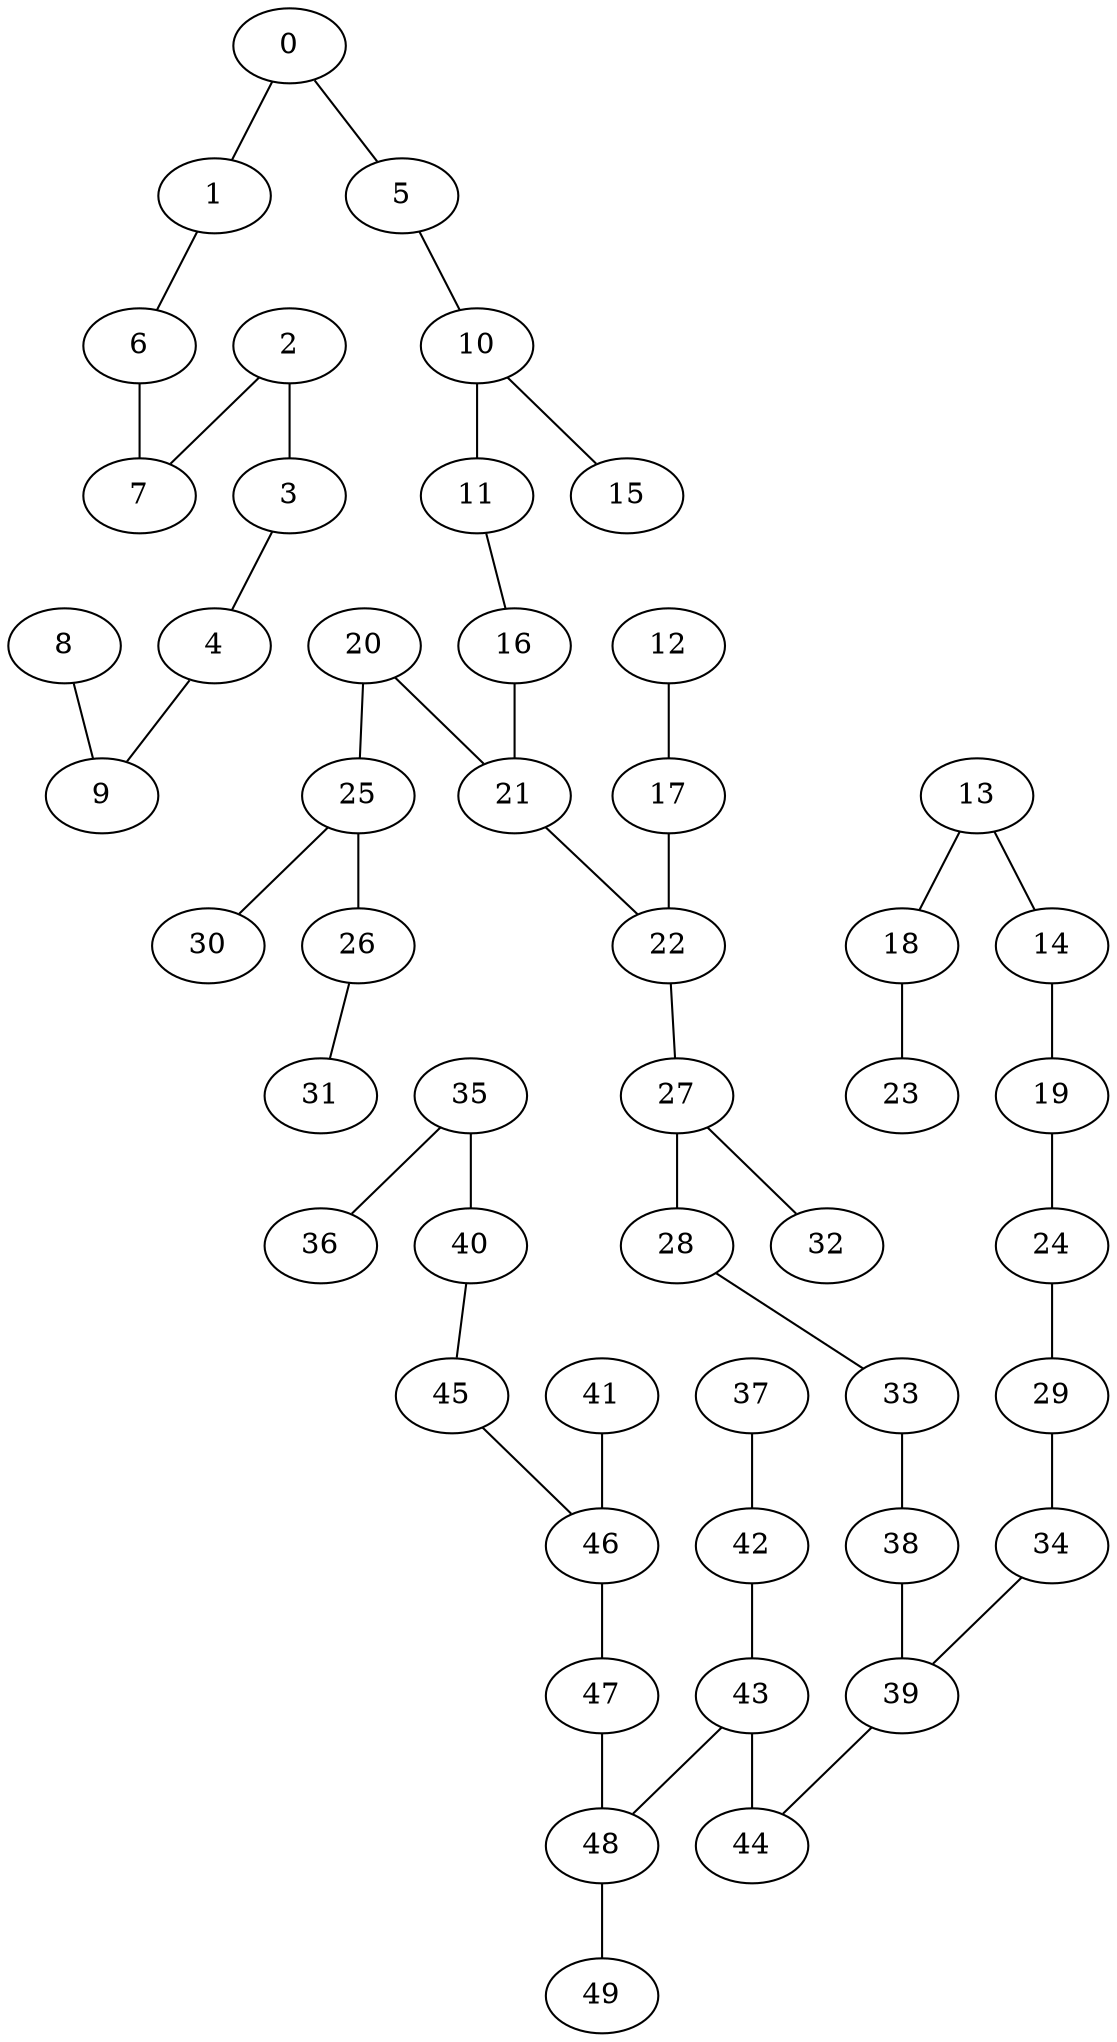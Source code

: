 graph grafoMalla_5_10_KruskalD  {
0;
1;
43;
48;
6;
7;
24;
29;
41;
46;
39;
44;
4;
9;
3;
10;
11;
35;
36;
2;
18;
23;
25;
30;
16;
8;
19;
15;
33;
38;
13;
14;
47;
5;
28;
34;
26;
20;
21;
40;
45;
22;
27;
49;
31;
42;
37;
32;
17;
12;
0 -- 1;
43 -- 48;
6 -- 7;
24 -- 29;
41 -- 46;
39 -- 44;
4 -- 9;
3 -- 4;
10 -- 11;
35 -- 36;
2 -- 3;
18 -- 23;
25 -- 30;
11 -- 16;
8 -- 9;
19 -- 24;
10 -- 15;
33 -- 38;
13 -- 14;
47 -- 48;
5 -- 10;
14 -- 19;
28 -- 33;
29 -- 34;
1 -- 6;
25 -- 26;
20 -- 21;
40 -- 45;
38 -- 39;
20 -- 25;
22 -- 27;
48 -- 49;
26 -- 31;
13 -- 18;
35 -- 40;
42 -- 43;
0 -- 5;
2 -- 7;
37 -- 42;
45 -- 46;
34 -- 39;
46 -- 47;
21 -- 22;
16 -- 21;
27 -- 32;
43 -- 44;
17 -- 22;
12 -- 17;
27 -- 28;
}